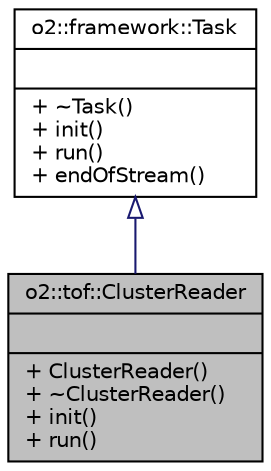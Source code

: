digraph "o2::tof::ClusterReader"
{
 // INTERACTIVE_SVG=YES
  bgcolor="transparent";
  edge [fontname="Helvetica",fontsize="10",labelfontname="Helvetica",labelfontsize="10"];
  node [fontname="Helvetica",fontsize="10",shape=record];
  Node0 [label="{o2::tof::ClusterReader\n||+ ClusterReader()\l+ ~ClusterReader()\l+ init()\l+ run()\l}",height=0.2,width=0.4,color="black", fillcolor="grey75", style="filled", fontcolor="black"];
  Node1 -> Node0 [dir="back",color="midnightblue",fontsize="10",style="solid",arrowtail="onormal",fontname="Helvetica"];
  Node1 [label="{o2::framework::Task\n||+ ~Task()\l+ init()\l+ run()\l+ endOfStream()\l}",height=0.2,width=0.4,color="black",URL="$de/dac/classo2_1_1framework_1_1Task.html"];
}
